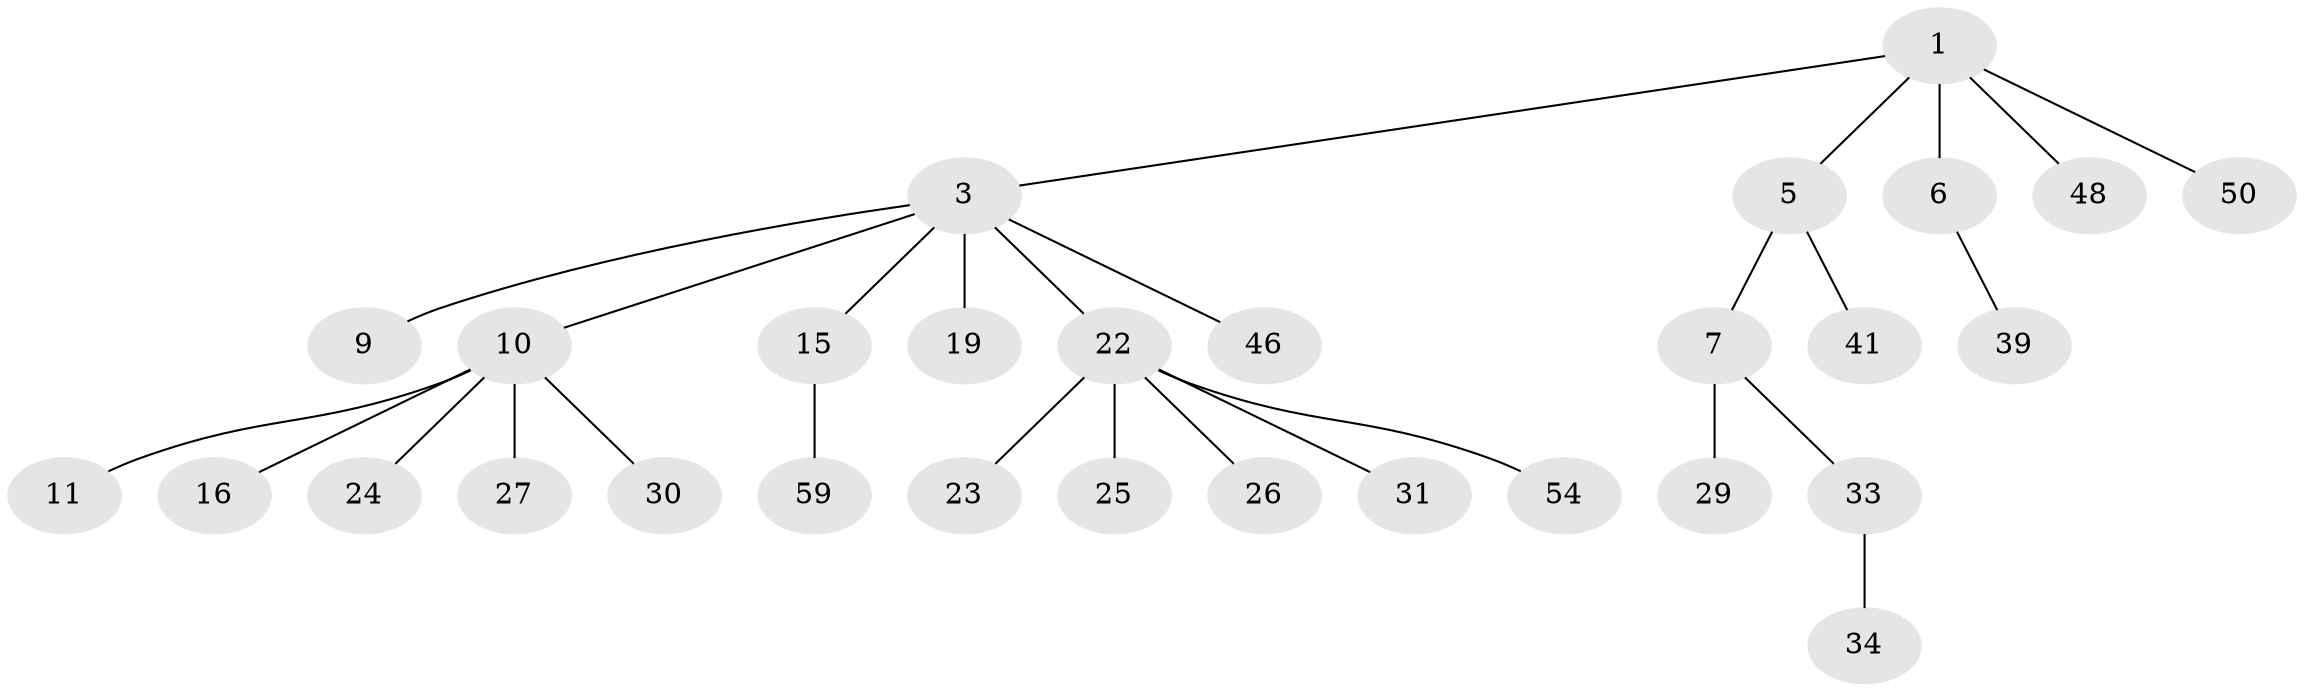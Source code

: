 // original degree distribution, {3: 0.1694915254237288, 4: 0.05084745762711865, 5: 0.05084745762711865, 2: 0.1864406779661017, 1: 0.5254237288135594, 6: 0.01694915254237288}
// Generated by graph-tools (version 1.1) at 2025/15/03/09/25 04:15:22]
// undirected, 29 vertices, 28 edges
graph export_dot {
graph [start="1"]
  node [color=gray90,style=filled];
  1 [super="+2"];
  3 [super="+4+13"];
  5 [super="+32"];
  6 [super="+20"];
  7 [super="+28"];
  9 [super="+36+21"];
  10 [super="+12"];
  11 [super="+18"];
  15 [super="+17+44+35"];
  16;
  19;
  22;
  23;
  24 [super="+38+45"];
  25;
  26;
  27;
  29;
  30 [super="+58"];
  31;
  33 [super="+55"];
  34;
  39;
  41 [super="+49"];
  46;
  48;
  50;
  54;
  59;
  1 -- 5;
  1 -- 6;
  1 -- 48;
  1 -- 50;
  1 -- 3;
  3 -- 9;
  3 -- 19;
  3 -- 22;
  3 -- 10;
  3 -- 46;
  3 -- 15;
  5 -- 7;
  5 -- 41;
  6 -- 39;
  7 -- 29;
  7 -- 33;
  10 -- 11;
  10 -- 24;
  10 -- 27;
  10 -- 16;
  10 -- 30;
  15 -- 59;
  22 -- 23;
  22 -- 25;
  22 -- 26;
  22 -- 31;
  22 -- 54;
  33 -- 34;
}
